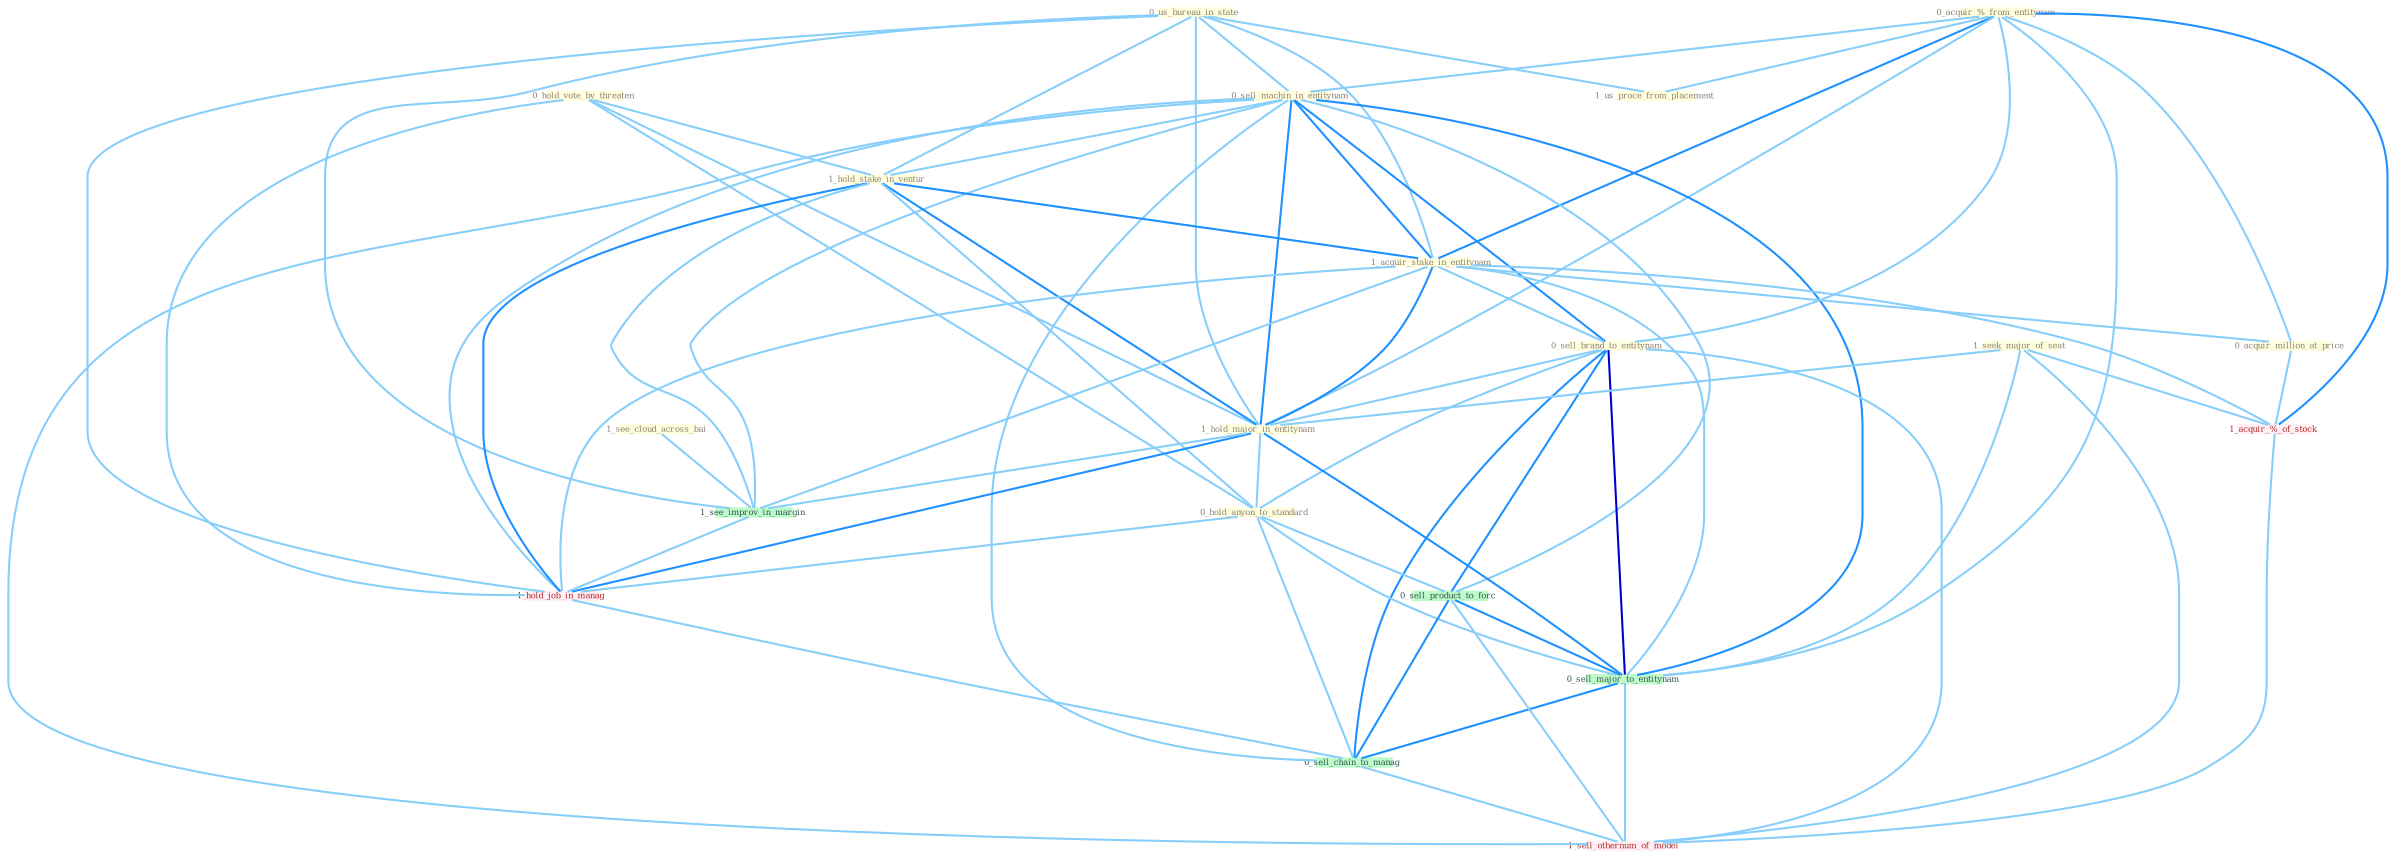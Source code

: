 Graph G{ 
    node
    [shape=polygon,style=filled,width=.5,height=.06,color="#BDFCC9",fixedsize=true,fontsize=4,
    fontcolor="#2f4f4f"];
    {node
    [color="#ffffe0", fontcolor="#8b7d6b"] "0_acquir_%_from_entitynam " "0_us_bureau_in_state " "0_hold_vote_by_threaten " "0_sell_machin_in_entitynam " "1_hold_stake_in_ventur " "1_acquir_stake_in_entitynam " "1_us_proce_from_placement " "0_sell_brand_to_entitynam " "1_seek_major_of_seat " "1_hold_major_in_entitynam " "0_hold_anyon_to_standard " "0_acquir_million_at_price " "1_see_cloud_across_bai "}
{node [color="#fff0f5", fontcolor="#b22222"] "1_acquir_%_of_stock " "1_hold_job_in_manag " "1_sell_othernum_of_model "}
edge [color="#B0E2FF"];

	"0_acquir_%_from_entitynam " -- "0_sell_machin_in_entitynam " [w="1", color="#87cefa" ];
	"0_acquir_%_from_entitynam " -- "1_acquir_stake_in_entitynam " [w="2", color="#1e90ff" , len=0.8];
	"0_acquir_%_from_entitynam " -- "1_us_proce_from_placement " [w="1", color="#87cefa" ];
	"0_acquir_%_from_entitynam " -- "0_sell_brand_to_entitynam " [w="1", color="#87cefa" ];
	"0_acquir_%_from_entitynam " -- "1_hold_major_in_entitynam " [w="1", color="#87cefa" ];
	"0_acquir_%_from_entitynam " -- "0_acquir_million_at_price " [w="1", color="#87cefa" ];
	"0_acquir_%_from_entitynam " -- "1_acquir_%_of_stock " [w="2", color="#1e90ff" , len=0.8];
	"0_acquir_%_from_entitynam " -- "0_sell_major_to_entitynam " [w="1", color="#87cefa" ];
	"0_us_bureau_in_state " -- "0_sell_machin_in_entitynam " [w="1", color="#87cefa" ];
	"0_us_bureau_in_state " -- "1_hold_stake_in_ventur " [w="1", color="#87cefa" ];
	"0_us_bureau_in_state " -- "1_acquir_stake_in_entitynam " [w="1", color="#87cefa" ];
	"0_us_bureau_in_state " -- "1_us_proce_from_placement " [w="1", color="#87cefa" ];
	"0_us_bureau_in_state " -- "1_hold_major_in_entitynam " [w="1", color="#87cefa" ];
	"0_us_bureau_in_state " -- "1_see_improv_in_margin " [w="1", color="#87cefa" ];
	"0_us_bureau_in_state " -- "1_hold_job_in_manag " [w="1", color="#87cefa" ];
	"0_hold_vote_by_threaten " -- "1_hold_stake_in_ventur " [w="1", color="#87cefa" ];
	"0_hold_vote_by_threaten " -- "1_hold_major_in_entitynam " [w="1", color="#87cefa" ];
	"0_hold_vote_by_threaten " -- "0_hold_anyon_to_standard " [w="1", color="#87cefa" ];
	"0_hold_vote_by_threaten " -- "1_hold_job_in_manag " [w="1", color="#87cefa" ];
	"0_sell_machin_in_entitynam " -- "1_hold_stake_in_ventur " [w="1", color="#87cefa" ];
	"0_sell_machin_in_entitynam " -- "1_acquir_stake_in_entitynam " [w="2", color="#1e90ff" , len=0.8];
	"0_sell_machin_in_entitynam " -- "0_sell_brand_to_entitynam " [w="2", color="#1e90ff" , len=0.8];
	"0_sell_machin_in_entitynam " -- "1_hold_major_in_entitynam " [w="2", color="#1e90ff" , len=0.8];
	"0_sell_machin_in_entitynam " -- "1_see_improv_in_margin " [w="1", color="#87cefa" ];
	"0_sell_machin_in_entitynam " -- "1_hold_job_in_manag " [w="1", color="#87cefa" ];
	"0_sell_machin_in_entitynam " -- "0_sell_product_to_forc " [w="1", color="#87cefa" ];
	"0_sell_machin_in_entitynam " -- "0_sell_major_to_entitynam " [w="2", color="#1e90ff" , len=0.8];
	"0_sell_machin_in_entitynam " -- "0_sell_chain_to_manag " [w="1", color="#87cefa" ];
	"0_sell_machin_in_entitynam " -- "1_sell_othernum_of_model " [w="1", color="#87cefa" ];
	"1_hold_stake_in_ventur " -- "1_acquir_stake_in_entitynam " [w="2", color="#1e90ff" , len=0.8];
	"1_hold_stake_in_ventur " -- "1_hold_major_in_entitynam " [w="2", color="#1e90ff" , len=0.8];
	"1_hold_stake_in_ventur " -- "0_hold_anyon_to_standard " [w="1", color="#87cefa" ];
	"1_hold_stake_in_ventur " -- "1_see_improv_in_margin " [w="1", color="#87cefa" ];
	"1_hold_stake_in_ventur " -- "1_hold_job_in_manag " [w="2", color="#1e90ff" , len=0.8];
	"1_acquir_stake_in_entitynam " -- "0_sell_brand_to_entitynam " [w="1", color="#87cefa" ];
	"1_acquir_stake_in_entitynam " -- "1_hold_major_in_entitynam " [w="2", color="#1e90ff" , len=0.8];
	"1_acquir_stake_in_entitynam " -- "0_acquir_million_at_price " [w="1", color="#87cefa" ];
	"1_acquir_stake_in_entitynam " -- "1_see_improv_in_margin " [w="1", color="#87cefa" ];
	"1_acquir_stake_in_entitynam " -- "1_acquir_%_of_stock " [w="1", color="#87cefa" ];
	"1_acquir_stake_in_entitynam " -- "1_hold_job_in_manag " [w="1", color="#87cefa" ];
	"1_acquir_stake_in_entitynam " -- "0_sell_major_to_entitynam " [w="1", color="#87cefa" ];
	"0_sell_brand_to_entitynam " -- "1_hold_major_in_entitynam " [w="1", color="#87cefa" ];
	"0_sell_brand_to_entitynam " -- "0_hold_anyon_to_standard " [w="1", color="#87cefa" ];
	"0_sell_brand_to_entitynam " -- "0_sell_product_to_forc " [w="2", color="#1e90ff" , len=0.8];
	"0_sell_brand_to_entitynam " -- "0_sell_major_to_entitynam " [w="3", color="#0000cd" , len=0.6];
	"0_sell_brand_to_entitynam " -- "0_sell_chain_to_manag " [w="2", color="#1e90ff" , len=0.8];
	"0_sell_brand_to_entitynam " -- "1_sell_othernum_of_model " [w="1", color="#87cefa" ];
	"1_seek_major_of_seat " -- "1_hold_major_in_entitynam " [w="1", color="#87cefa" ];
	"1_seek_major_of_seat " -- "1_acquir_%_of_stock " [w="1", color="#87cefa" ];
	"1_seek_major_of_seat " -- "0_sell_major_to_entitynam " [w="1", color="#87cefa" ];
	"1_seek_major_of_seat " -- "1_sell_othernum_of_model " [w="1", color="#87cefa" ];
	"1_hold_major_in_entitynam " -- "0_hold_anyon_to_standard " [w="1", color="#87cefa" ];
	"1_hold_major_in_entitynam " -- "1_see_improv_in_margin " [w="1", color="#87cefa" ];
	"1_hold_major_in_entitynam " -- "1_hold_job_in_manag " [w="2", color="#1e90ff" , len=0.8];
	"1_hold_major_in_entitynam " -- "0_sell_major_to_entitynam " [w="2", color="#1e90ff" , len=0.8];
	"0_hold_anyon_to_standard " -- "1_hold_job_in_manag " [w="1", color="#87cefa" ];
	"0_hold_anyon_to_standard " -- "0_sell_product_to_forc " [w="1", color="#87cefa" ];
	"0_hold_anyon_to_standard " -- "0_sell_major_to_entitynam " [w="1", color="#87cefa" ];
	"0_hold_anyon_to_standard " -- "0_sell_chain_to_manag " [w="1", color="#87cefa" ];
	"0_acquir_million_at_price " -- "1_acquir_%_of_stock " [w="1", color="#87cefa" ];
	"1_see_cloud_across_bai " -- "1_see_improv_in_margin " [w="1", color="#87cefa" ];
	"1_see_improv_in_margin " -- "1_hold_job_in_manag " [w="1", color="#87cefa" ];
	"1_acquir_%_of_stock " -- "1_sell_othernum_of_model " [w="1", color="#87cefa" ];
	"1_hold_job_in_manag " -- "0_sell_chain_to_manag " [w="1", color="#87cefa" ];
	"0_sell_product_to_forc " -- "0_sell_major_to_entitynam " [w="2", color="#1e90ff" , len=0.8];
	"0_sell_product_to_forc " -- "0_sell_chain_to_manag " [w="2", color="#1e90ff" , len=0.8];
	"0_sell_product_to_forc " -- "1_sell_othernum_of_model " [w="1", color="#87cefa" ];
	"0_sell_major_to_entitynam " -- "0_sell_chain_to_manag " [w="2", color="#1e90ff" , len=0.8];
	"0_sell_major_to_entitynam " -- "1_sell_othernum_of_model " [w="1", color="#87cefa" ];
	"0_sell_chain_to_manag " -- "1_sell_othernum_of_model " [w="1", color="#87cefa" ];
}